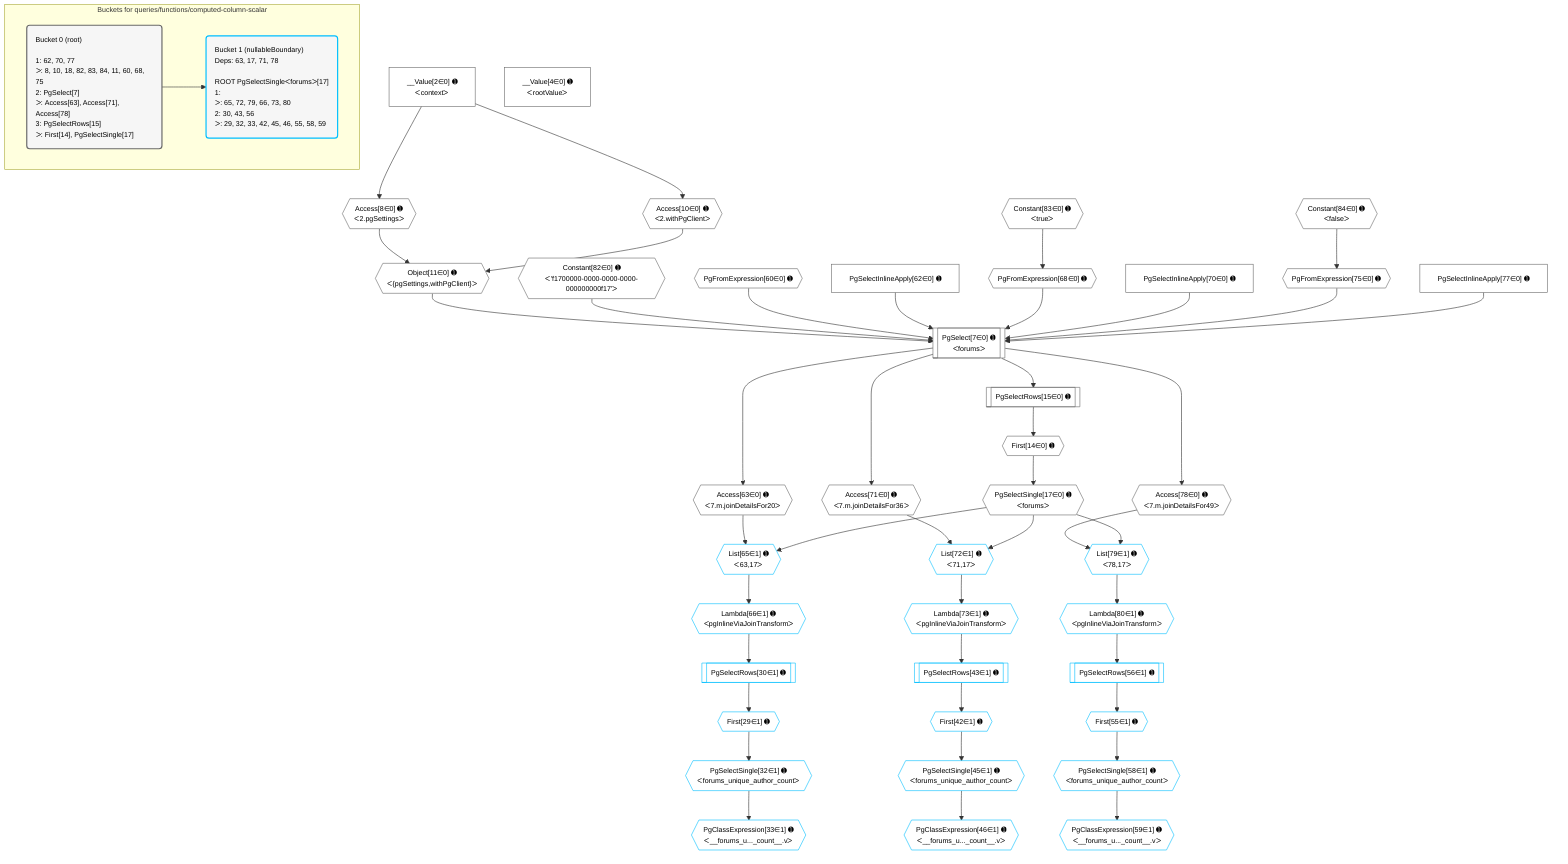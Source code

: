 %%{init: {'themeVariables': { 'fontSize': '12px'}}}%%
graph TD
    classDef path fill:#eee,stroke:#000,color:#000
    classDef plan fill:#fff,stroke-width:1px,color:#000
    classDef itemplan fill:#fff,stroke-width:2px,color:#000
    classDef unbatchedplan fill:#dff,stroke-width:1px,color:#000
    classDef sideeffectplan fill:#fcc,stroke-width:2px,color:#000
    classDef bucket fill:#f6f6f6,color:#000,stroke-width:2px,text-align:left

    subgraph "Buckets for queries/functions/computed-column-scalar"
    Bucket0("Bucket 0 (root)<br /><br />1: 62, 70, 77<br />ᐳ: 8, 10, 18, 82, 83, 84, 11, 60, 68, 75<br />2: PgSelect[7]<br />ᐳ: Access[63], Access[71], Access[78]<br />3: PgSelectRows[15]<br />ᐳ: First[14], PgSelectSingle[17]"):::bucket
    Bucket1("Bucket 1 (nullableBoundary)<br />Deps: 63, 17, 71, 78<br /><br />ROOT PgSelectSingleᐸforumsᐳ[17]<br />1: <br />ᐳ: 65, 72, 79, 66, 73, 80<br />2: 30, 43, 56<br />ᐳ: 29, 32, 33, 42, 45, 46, 55, 58, 59"):::bucket
    end
    Bucket0 --> Bucket1

    %% plan dependencies
    PgSelect7[["PgSelect[7∈0] ➊<br />ᐸforumsᐳ"]]:::plan
    Object11{{"Object[11∈0] ➊<br />ᐸ{pgSettings,withPgClient}ᐳ"}}:::plan
    Constant82{{"Constant[82∈0] ➊<br />ᐸ'f1700000-0000-0000-0000-000000000f17'ᐳ"}}:::plan
    PgFromExpression60{{"PgFromExpression[60∈0] ➊"}}:::plan
    PgSelectInlineApply62["PgSelectInlineApply[62∈0] ➊"]:::plan
    PgFromExpression68{{"PgFromExpression[68∈0] ➊"}}:::plan
    PgSelectInlineApply70["PgSelectInlineApply[70∈0] ➊"]:::plan
    PgFromExpression75{{"PgFromExpression[75∈0] ➊"}}:::plan
    PgSelectInlineApply77["PgSelectInlineApply[77∈0] ➊"]:::plan
    Object11 & Constant82 & PgFromExpression60 & PgSelectInlineApply62 & PgFromExpression68 & PgSelectInlineApply70 & PgFromExpression75 & PgSelectInlineApply77 --> PgSelect7
    Access8{{"Access[8∈0] ➊<br />ᐸ2.pgSettingsᐳ"}}:::plan
    Access10{{"Access[10∈0] ➊<br />ᐸ2.withPgClientᐳ"}}:::plan
    Access8 & Access10 --> Object11
    __Value2["__Value[2∈0] ➊<br />ᐸcontextᐳ"]:::plan
    __Value2 --> Access8
    __Value2 --> Access10
    First14{{"First[14∈0] ➊"}}:::plan
    PgSelectRows15[["PgSelectRows[15∈0] ➊"]]:::plan
    PgSelectRows15 --> First14
    PgSelect7 --> PgSelectRows15
    PgSelectSingle17{{"PgSelectSingle[17∈0] ➊<br />ᐸforumsᐳ"}}:::plan
    First14 --> PgSelectSingle17
    Access63{{"Access[63∈0] ➊<br />ᐸ7.m.joinDetailsFor20ᐳ"}}:::plan
    PgSelect7 --> Access63
    Constant83{{"Constant[83∈0] ➊<br />ᐸtrueᐳ"}}:::plan
    Constant83 --> PgFromExpression68
    Access71{{"Access[71∈0] ➊<br />ᐸ7.m.joinDetailsFor36ᐳ"}}:::plan
    PgSelect7 --> Access71
    Constant84{{"Constant[84∈0] ➊<br />ᐸfalseᐳ"}}:::plan
    Constant84 --> PgFromExpression75
    Access78{{"Access[78∈0] ➊<br />ᐸ7.m.joinDetailsFor49ᐳ"}}:::plan
    PgSelect7 --> Access78
    __Value4["__Value[4∈0] ➊<br />ᐸrootValueᐳ"]:::plan
    List65{{"List[65∈1] ➊<br />ᐸ63,17ᐳ"}}:::plan
    Access63 & PgSelectSingle17 --> List65
    List72{{"List[72∈1] ➊<br />ᐸ71,17ᐳ"}}:::plan
    Access71 & PgSelectSingle17 --> List72
    List79{{"List[79∈1] ➊<br />ᐸ78,17ᐳ"}}:::plan
    Access78 & PgSelectSingle17 --> List79
    First29{{"First[29∈1] ➊"}}:::plan
    PgSelectRows30[["PgSelectRows[30∈1] ➊"]]:::plan
    PgSelectRows30 --> First29
    Lambda66{{"Lambda[66∈1] ➊<br />ᐸpgInlineViaJoinTransformᐳ"}}:::plan
    Lambda66 --> PgSelectRows30
    PgSelectSingle32{{"PgSelectSingle[32∈1] ➊<br />ᐸforums_unique_author_countᐳ"}}:::plan
    First29 --> PgSelectSingle32
    PgClassExpression33{{"PgClassExpression[33∈1] ➊<br />ᐸ__forums_u..._count__.vᐳ"}}:::plan
    PgSelectSingle32 --> PgClassExpression33
    First42{{"First[42∈1] ➊"}}:::plan
    PgSelectRows43[["PgSelectRows[43∈1] ➊"]]:::plan
    PgSelectRows43 --> First42
    Lambda73{{"Lambda[73∈1] ➊<br />ᐸpgInlineViaJoinTransformᐳ"}}:::plan
    Lambda73 --> PgSelectRows43
    PgSelectSingle45{{"PgSelectSingle[45∈1] ➊<br />ᐸforums_unique_author_countᐳ"}}:::plan
    First42 --> PgSelectSingle45
    PgClassExpression46{{"PgClassExpression[46∈1] ➊<br />ᐸ__forums_u..._count__.vᐳ"}}:::plan
    PgSelectSingle45 --> PgClassExpression46
    First55{{"First[55∈1] ➊"}}:::plan
    PgSelectRows56[["PgSelectRows[56∈1] ➊"]]:::plan
    PgSelectRows56 --> First55
    Lambda80{{"Lambda[80∈1] ➊<br />ᐸpgInlineViaJoinTransformᐳ"}}:::plan
    Lambda80 --> PgSelectRows56
    PgSelectSingle58{{"PgSelectSingle[58∈1] ➊<br />ᐸforums_unique_author_countᐳ"}}:::plan
    First55 --> PgSelectSingle58
    PgClassExpression59{{"PgClassExpression[59∈1] ➊<br />ᐸ__forums_u..._count__.vᐳ"}}:::plan
    PgSelectSingle58 --> PgClassExpression59
    List65 --> Lambda66
    List72 --> Lambda73
    List79 --> Lambda80

    %% define steps
    classDef bucket0 stroke:#696969
    class Bucket0,__Value2,__Value4,PgSelect7,Access8,Access10,Object11,First14,PgSelectRows15,PgSelectSingle17,PgFromExpression60,PgSelectInlineApply62,Access63,PgFromExpression68,PgSelectInlineApply70,Access71,PgFromExpression75,PgSelectInlineApply77,Access78,Constant82,Constant83,Constant84 bucket0
    classDef bucket1 stroke:#00bfff
    class Bucket1,First29,PgSelectRows30,PgSelectSingle32,PgClassExpression33,First42,PgSelectRows43,PgSelectSingle45,PgClassExpression46,First55,PgSelectRows56,PgSelectSingle58,PgClassExpression59,List65,Lambda66,List72,Lambda73,List79,Lambda80 bucket1